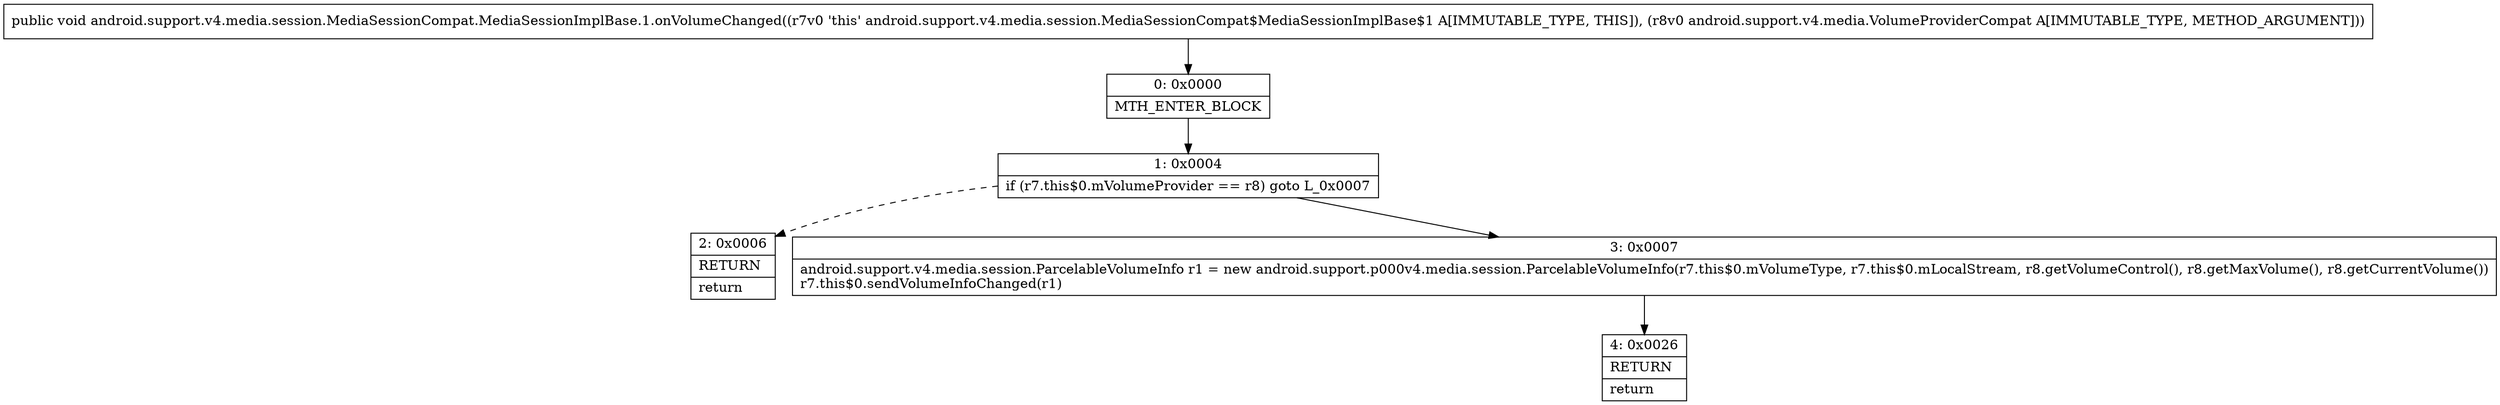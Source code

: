 digraph "CFG forandroid.support.v4.media.session.MediaSessionCompat.MediaSessionImplBase.1.onVolumeChanged(Landroid\/support\/v4\/media\/VolumeProviderCompat;)V" {
Node_0 [shape=record,label="{0\:\ 0x0000|MTH_ENTER_BLOCK\l}"];
Node_1 [shape=record,label="{1\:\ 0x0004|if (r7.this$0.mVolumeProvider == r8) goto L_0x0007\l}"];
Node_2 [shape=record,label="{2\:\ 0x0006|RETURN\l|return\l}"];
Node_3 [shape=record,label="{3\:\ 0x0007|android.support.v4.media.session.ParcelableVolumeInfo r1 = new android.support.p000v4.media.session.ParcelableVolumeInfo(r7.this$0.mVolumeType, r7.this$0.mLocalStream, r8.getVolumeControl(), r8.getMaxVolume(), r8.getCurrentVolume())\lr7.this$0.sendVolumeInfoChanged(r1)\l}"];
Node_4 [shape=record,label="{4\:\ 0x0026|RETURN\l|return\l}"];
MethodNode[shape=record,label="{public void android.support.v4.media.session.MediaSessionCompat.MediaSessionImplBase.1.onVolumeChanged((r7v0 'this' android.support.v4.media.session.MediaSessionCompat$MediaSessionImplBase$1 A[IMMUTABLE_TYPE, THIS]), (r8v0 android.support.v4.media.VolumeProviderCompat A[IMMUTABLE_TYPE, METHOD_ARGUMENT])) }"];
MethodNode -> Node_0;
Node_0 -> Node_1;
Node_1 -> Node_2[style=dashed];
Node_1 -> Node_3;
Node_3 -> Node_4;
}

